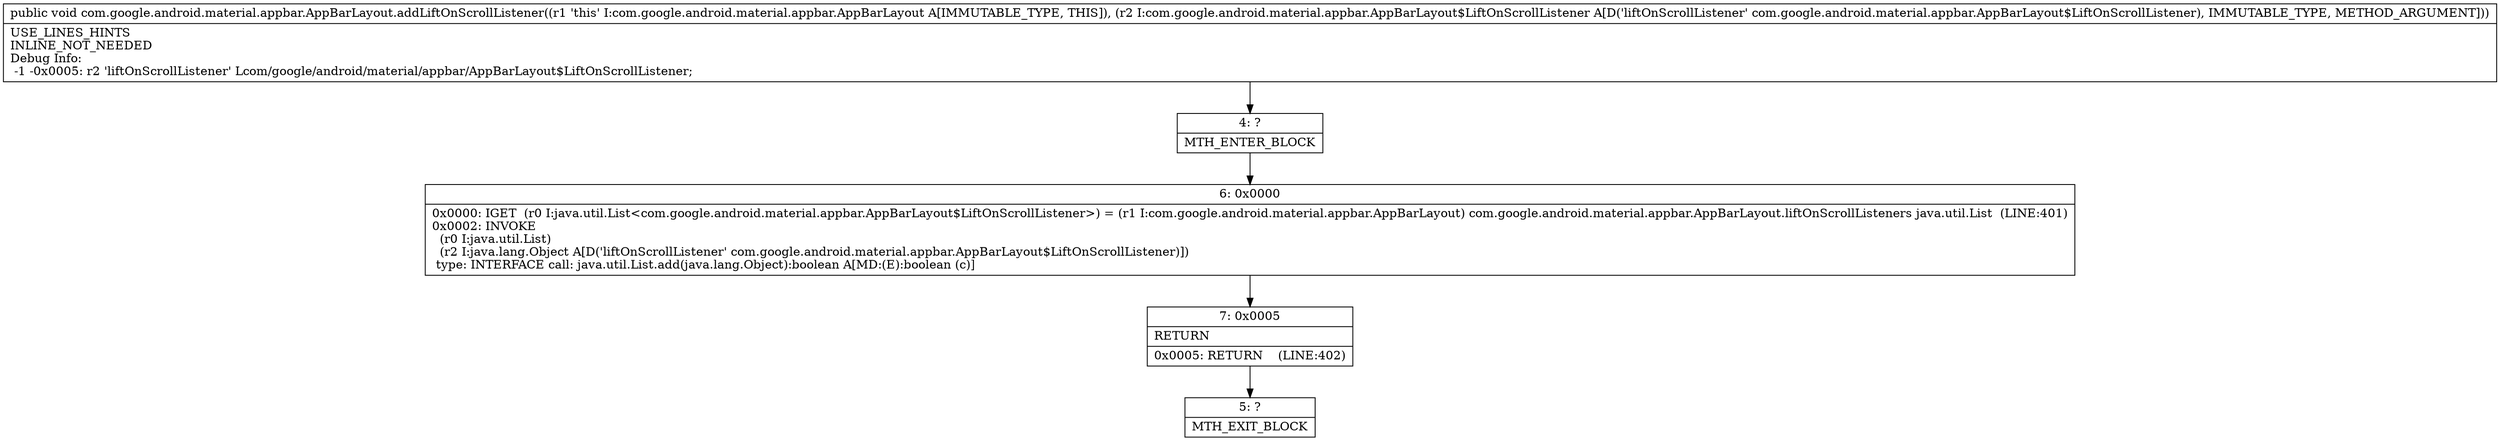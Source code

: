 digraph "CFG forcom.google.android.material.appbar.AppBarLayout.addLiftOnScrollListener(Lcom\/google\/android\/material\/appbar\/AppBarLayout$LiftOnScrollListener;)V" {
Node_4 [shape=record,label="{4\:\ ?|MTH_ENTER_BLOCK\l}"];
Node_6 [shape=record,label="{6\:\ 0x0000|0x0000: IGET  (r0 I:java.util.List\<com.google.android.material.appbar.AppBarLayout$LiftOnScrollListener\>) = (r1 I:com.google.android.material.appbar.AppBarLayout) com.google.android.material.appbar.AppBarLayout.liftOnScrollListeners java.util.List  (LINE:401)\l0x0002: INVOKE  \l  (r0 I:java.util.List)\l  (r2 I:java.lang.Object A[D('liftOnScrollListener' com.google.android.material.appbar.AppBarLayout$LiftOnScrollListener)])\l type: INTERFACE call: java.util.List.add(java.lang.Object):boolean A[MD:(E):boolean (c)]\l}"];
Node_7 [shape=record,label="{7\:\ 0x0005|RETURN\l|0x0005: RETURN    (LINE:402)\l}"];
Node_5 [shape=record,label="{5\:\ ?|MTH_EXIT_BLOCK\l}"];
MethodNode[shape=record,label="{public void com.google.android.material.appbar.AppBarLayout.addLiftOnScrollListener((r1 'this' I:com.google.android.material.appbar.AppBarLayout A[IMMUTABLE_TYPE, THIS]), (r2 I:com.google.android.material.appbar.AppBarLayout$LiftOnScrollListener A[D('liftOnScrollListener' com.google.android.material.appbar.AppBarLayout$LiftOnScrollListener), IMMUTABLE_TYPE, METHOD_ARGUMENT]))  | USE_LINES_HINTS\lINLINE_NOT_NEEDED\lDebug Info:\l  \-1 \-0x0005: r2 'liftOnScrollListener' Lcom\/google\/android\/material\/appbar\/AppBarLayout$LiftOnScrollListener;\l}"];
MethodNode -> Node_4;Node_4 -> Node_6;
Node_6 -> Node_7;
Node_7 -> Node_5;
}

